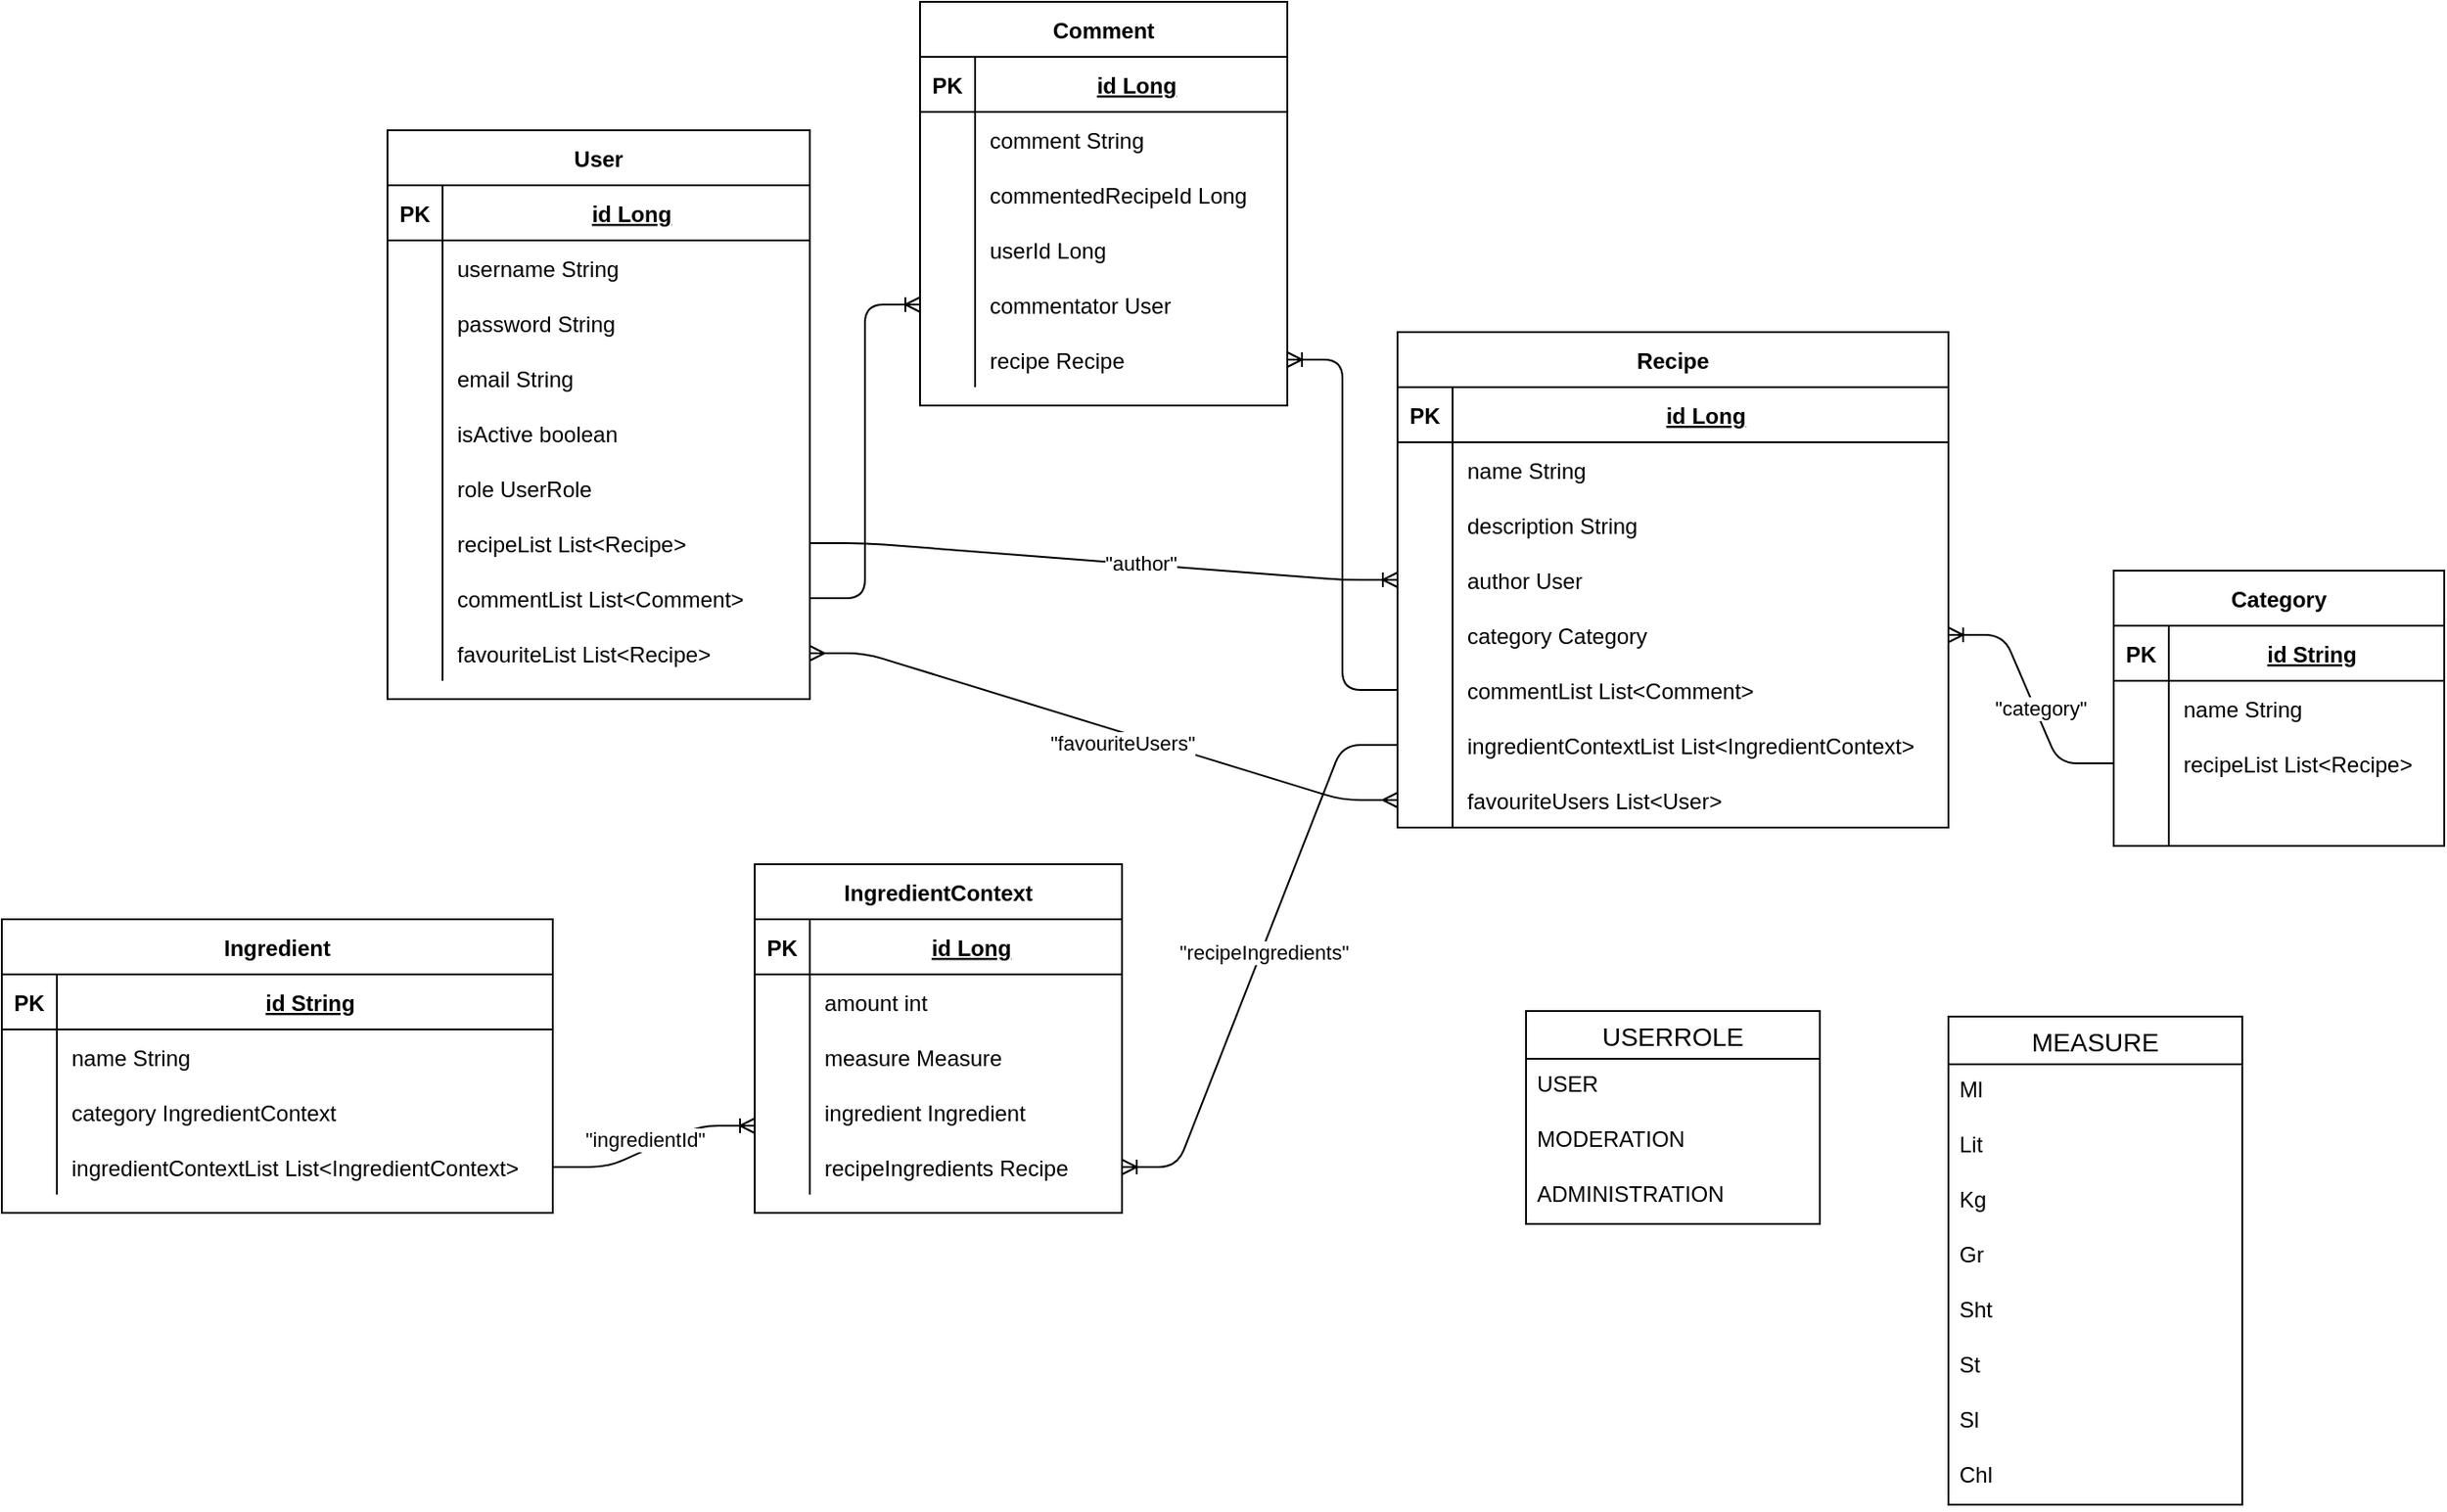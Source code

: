 <mxfile version="13.5.8" type="device"><diagram id="R2lEEEUBdFMjLlhIrx00" name="Page-1"><mxGraphModel dx="1316" dy="801" grid="1" gridSize="10" guides="1" tooltips="1" connect="1" arrows="1" fold="1" page="1" pageScale="1" pageWidth="850" pageHeight="1100" math="0" shadow="0" extFonts="Permanent Marker^https://fonts.googleapis.com/css?family=Permanent+Marker"><root><mxCell id="0"/><mxCell id="1" parent="0"/><mxCell id="b9i5Xv84P7250jt-5Ybe-80" value="" style="edgeStyle=entityRelationEdgeStyle;fontSize=12;html=1;endArrow=ERmany;startArrow=ERmany;exitX=1;exitY=0.5;exitDx=0;exitDy=0;entryX=0;entryY=0.5;entryDx=0;entryDy=0;" edge="1" parent="1" source="b9i5Xv84P7250jt-5Ybe-30" target="b9i5Xv84P7250jt-5Ybe-76"><mxGeometry width="100" height="100" relative="1" as="geometry"><mxPoint x="380" y="500" as="sourcePoint"/><mxPoint x="480" y="400" as="targetPoint"/></mxGeometry></mxCell><mxCell id="b9i5Xv84P7250jt-5Ybe-82" value="&quot;favouriteUsers&quot;" style="edgeLabel;html=1;align=center;verticalAlign=middle;resizable=0;points=[];" vertex="1" connectable="0" parent="b9i5Xv84P7250jt-5Ybe-80"><mxGeometry x="0.132" y="-2" relative="1" as="geometry"><mxPoint x="-10.92" as="offset"/></mxGeometry></mxCell><mxCell id="b9i5Xv84P7250jt-5Ybe-96" value="" style="edgeStyle=entityRelationEdgeStyle;fontSize=12;html=1;endArrow=ERoneToMany;endFill=0;startArrow=none;startFill=0;exitX=1;exitY=0.5;exitDx=0;exitDy=0;entryX=0;entryY=0.5;entryDx=0;entryDy=0;" edge="1" parent="1" source="b9i5Xv84P7250jt-5Ybe-17" target="b9i5Xv84P7250jt-5Ybe-43"><mxGeometry width="100" height="100" relative="1" as="geometry"><mxPoint x="390" y="440" as="sourcePoint"/><mxPoint x="145" y="551" as="targetPoint"/></mxGeometry></mxCell><mxCell id="b9i5Xv84P7250jt-5Ybe-97" value="&lt;div&gt;&quot;author&quot;&lt;/div&gt;" style="edgeLabel;html=1;align=center;verticalAlign=middle;resizable=0;points=[];" vertex="1" connectable="0" parent="b9i5Xv84P7250jt-5Ybe-96"><mxGeometry x="0.124" y="1" relative="1" as="geometry"><mxPoint as="offset"/></mxGeometry></mxCell><mxCell id="b9i5Xv84P7250jt-5Ybe-98" value="" style="edgeStyle=entityRelationEdgeStyle;fontSize=12;html=1;endArrow=none;startArrow=ERoneToMany;startFill=0;endFill=0;entryX=0;entryY=0.5;entryDx=0;entryDy=0;exitX=1;exitY=0.5;exitDx=0;exitDy=0;" edge="1" parent="1" source="b9i5Xv84P7250jt-5Ybe-47" target="b9i5Xv84P7250jt-5Ybe-90"><mxGeometry width="100" height="100" relative="1" as="geometry"><mxPoint x="760" y="430" as="sourcePoint"/><mxPoint x="860" y="330" as="targetPoint"/></mxGeometry></mxCell><mxCell id="b9i5Xv84P7250jt-5Ybe-99" value="&quot;category&quot;" style="edgeLabel;html=1;align=center;verticalAlign=middle;resizable=0;points=[];" vertex="1" connectable="0" parent="b9i5Xv84P7250jt-5Ybe-98"><mxGeometry x="0.346" y="2" relative="1" as="geometry"><mxPoint x="-6.04" y="-15.67" as="offset"/></mxGeometry></mxCell><mxCell id="b9i5Xv84P7250jt-5Ybe-129" value="" style="edgeStyle=entityRelationEdgeStyle;fontSize=12;html=1;endArrow=ERoneToMany;endFill=0;startArrow=none;startFill=0;exitX=1;exitY=0.5;exitDx=0;exitDy=0;entryX=0;entryY=0.75;entryDx=0;entryDy=0;" edge="1" parent="1" source="b9i5Xv84P7250jt-5Ybe-110" target="b9i5Xv84P7250jt-5Ybe-113"><mxGeometry width="100" height="100" relative="1" as="geometry"><mxPoint x="140" y="780" as="sourcePoint"/><mxPoint x="240" y="680" as="targetPoint"/></mxGeometry></mxCell><mxCell id="b9i5Xv84P7250jt-5Ybe-130" value="&lt;div&gt;&quot;ingredientId&quot;&lt;/div&gt;" style="edgeLabel;html=1;align=center;verticalAlign=middle;resizable=0;points=[];" vertex="1" connectable="0" parent="b9i5Xv84P7250jt-5Ybe-129"><mxGeometry x="-0.244" y="2" relative="1" as="geometry"><mxPoint x="8.66" y="-7.7" as="offset"/></mxGeometry></mxCell><mxCell id="b9i5Xv84P7250jt-5Ybe-131" value="" style="edgeStyle=entityRelationEdgeStyle;fontSize=12;html=1;endArrow=none;startArrow=ERoneToMany;startFill=0;endFill=0;entryX=0;entryY=0.5;entryDx=0;entryDy=0;exitX=1;exitY=0.5;exitDx=0;exitDy=0;" edge="1" parent="1" source="b9i5Xv84P7250jt-5Ybe-126" target="b9i5Xv84P7250jt-5Ybe-73"><mxGeometry width="100" height="100" relative="1" as="geometry"><mxPoint x="240" y="875" as="sourcePoint"/><mxPoint x="410" y="750" as="targetPoint"/></mxGeometry></mxCell><mxCell id="b9i5Xv84P7250jt-5Ybe-132" value="&quot;recipeIngredients&quot;" style="edgeLabel;html=1;align=center;verticalAlign=middle;resizable=0;points=[];" vertex="1" connectable="0" parent="b9i5Xv84P7250jt-5Ybe-131"><mxGeometry x="0.019" y="-1" relative="1" as="geometry"><mxPoint as="offset"/></mxGeometry></mxCell><mxCell id="b9i5Xv84P7250jt-5Ybe-33" value="Recipe" style="shape=table;startSize=30;container=1;collapsible=1;childLayout=tableLayout;fixedRows=1;rowLines=0;fontStyle=1;align=center;resizeLast=1;" vertex="1" parent="1"><mxGeometry x="560" y="350" width="300" height="270" as="geometry"/></mxCell><mxCell id="b9i5Xv84P7250jt-5Ybe-34" value="" style="shape=partialRectangle;collapsible=0;dropTarget=0;pointerEvents=0;fillColor=none;top=0;left=0;bottom=1;right=0;points=[[0,0.5],[1,0.5]];portConstraint=eastwest;" vertex="1" parent="b9i5Xv84P7250jt-5Ybe-33"><mxGeometry y="30" width="300" height="30" as="geometry"/></mxCell><mxCell id="b9i5Xv84P7250jt-5Ybe-35" value="PK" style="shape=partialRectangle;connectable=0;fillColor=none;top=0;left=0;bottom=0;right=0;fontStyle=1;overflow=hidden;" vertex="1" parent="b9i5Xv84P7250jt-5Ybe-34"><mxGeometry width="30" height="30" as="geometry"/></mxCell><mxCell id="b9i5Xv84P7250jt-5Ybe-36" value="id Long" style="shape=partialRectangle;connectable=0;fillColor=none;top=0;left=0;bottom=0;right=0;align=center;spacingLeft=6;fontStyle=5;overflow=hidden;" vertex="1" parent="b9i5Xv84P7250jt-5Ybe-34"><mxGeometry x="30" width="270" height="30" as="geometry"/></mxCell><mxCell id="b9i5Xv84P7250jt-5Ybe-37" value="" style="shape=partialRectangle;collapsible=0;dropTarget=0;pointerEvents=0;fillColor=none;top=0;left=0;bottom=0;right=0;points=[[0,0.5],[1,0.5]];portConstraint=eastwest;" vertex="1" parent="b9i5Xv84P7250jt-5Ybe-33"><mxGeometry y="60" width="300" height="30" as="geometry"/></mxCell><mxCell id="b9i5Xv84P7250jt-5Ybe-38" value="" style="shape=partialRectangle;connectable=0;fillColor=none;top=0;left=0;bottom=0;right=0;editable=1;overflow=hidden;" vertex="1" parent="b9i5Xv84P7250jt-5Ybe-37"><mxGeometry width="30" height="30" as="geometry"/></mxCell><mxCell id="b9i5Xv84P7250jt-5Ybe-39" value="name String" style="shape=partialRectangle;connectable=0;fillColor=none;top=0;left=0;bottom=0;right=0;align=left;spacingLeft=6;overflow=hidden;" vertex="1" parent="b9i5Xv84P7250jt-5Ybe-37"><mxGeometry x="30" width="270" height="30" as="geometry"/></mxCell><mxCell id="b9i5Xv84P7250jt-5Ybe-40" value="" style="shape=partialRectangle;collapsible=0;dropTarget=0;pointerEvents=0;fillColor=none;top=0;left=0;bottom=0;right=0;points=[[0,0.5],[1,0.5]];portConstraint=eastwest;" vertex="1" parent="b9i5Xv84P7250jt-5Ybe-33"><mxGeometry y="90" width="300" height="30" as="geometry"/></mxCell><mxCell id="b9i5Xv84P7250jt-5Ybe-41" value="" style="shape=partialRectangle;connectable=0;fillColor=none;top=0;left=0;bottom=0;right=0;editable=1;overflow=hidden;" vertex="1" parent="b9i5Xv84P7250jt-5Ybe-40"><mxGeometry width="30" height="30" as="geometry"/></mxCell><mxCell id="b9i5Xv84P7250jt-5Ybe-42" value="description String" style="shape=partialRectangle;connectable=0;fillColor=none;top=0;left=0;bottom=0;right=0;align=left;spacingLeft=6;overflow=hidden;" vertex="1" parent="b9i5Xv84P7250jt-5Ybe-40"><mxGeometry x="30" width="270" height="30" as="geometry"/></mxCell><mxCell id="b9i5Xv84P7250jt-5Ybe-43" value="" style="shape=partialRectangle;collapsible=0;dropTarget=0;pointerEvents=0;fillColor=none;top=0;left=0;bottom=0;right=0;points=[[0,0.5],[1,0.5]];portConstraint=eastwest;" vertex="1" parent="b9i5Xv84P7250jt-5Ybe-33"><mxGeometry y="120" width="300" height="30" as="geometry"/></mxCell><mxCell id="b9i5Xv84P7250jt-5Ybe-44" value="" style="shape=partialRectangle;connectable=0;fillColor=none;top=0;left=0;bottom=0;right=0;editable=1;overflow=hidden;" vertex="1" parent="b9i5Xv84P7250jt-5Ybe-43"><mxGeometry width="30" height="30" as="geometry"/></mxCell><mxCell id="b9i5Xv84P7250jt-5Ybe-45" value="author User" style="shape=partialRectangle;connectable=0;fillColor=none;top=0;left=0;bottom=0;right=0;align=left;spacingLeft=6;overflow=hidden;" vertex="1" parent="b9i5Xv84P7250jt-5Ybe-43"><mxGeometry x="30" width="270" height="30" as="geometry"/></mxCell><mxCell id="b9i5Xv84P7250jt-5Ybe-47" value="" style="shape=partialRectangle;collapsible=0;dropTarget=0;pointerEvents=0;fillColor=none;top=0;left=0;bottom=0;right=0;points=[[0,0.5],[1,0.5]];portConstraint=eastwest;align=center;" vertex="1" parent="b9i5Xv84P7250jt-5Ybe-33"><mxGeometry y="150" width="300" height="30" as="geometry"/></mxCell><mxCell id="b9i5Xv84P7250jt-5Ybe-48" value="" style="shape=partialRectangle;connectable=0;fillColor=none;top=0;left=0;bottom=0;right=0;editable=1;overflow=hidden;" vertex="1" parent="b9i5Xv84P7250jt-5Ybe-47"><mxGeometry width="30" height="30" as="geometry"/></mxCell><mxCell id="b9i5Xv84P7250jt-5Ybe-49" value="category Category" style="shape=partialRectangle;connectable=0;fillColor=none;top=0;left=0;bottom=0;right=0;align=left;spacingLeft=6;overflow=hidden;" vertex="1" parent="b9i5Xv84P7250jt-5Ybe-47"><mxGeometry x="30" width="270" height="30" as="geometry"/></mxCell><mxCell id="b9i5Xv84P7250jt-5Ybe-50" value="" style="shape=partialRectangle;collapsible=0;dropTarget=0;pointerEvents=0;fillColor=none;top=0;left=0;bottom=0;right=0;points=[[0,0.5],[1,0.5]];portConstraint=eastwest;align=center;" vertex="1" parent="b9i5Xv84P7250jt-5Ybe-33"><mxGeometry y="180" width="300" height="30" as="geometry"/></mxCell><mxCell id="b9i5Xv84P7250jt-5Ybe-51" value="" style="shape=partialRectangle;connectable=0;fillColor=none;top=0;left=0;bottom=0;right=0;editable=1;overflow=hidden;" vertex="1" parent="b9i5Xv84P7250jt-5Ybe-50"><mxGeometry width="30" height="30" as="geometry"/></mxCell><mxCell id="b9i5Xv84P7250jt-5Ybe-52" value="commentList List&lt;Comment&gt;" style="shape=partialRectangle;connectable=0;fillColor=none;top=0;left=0;bottom=0;right=0;align=left;spacingLeft=6;overflow=hidden;" vertex="1" parent="b9i5Xv84P7250jt-5Ybe-50"><mxGeometry x="30" width="270" height="30" as="geometry"/></mxCell><mxCell id="b9i5Xv84P7250jt-5Ybe-73" value="" style="shape=partialRectangle;collapsible=0;dropTarget=0;pointerEvents=0;fillColor=none;top=0;left=0;bottom=0;right=0;points=[[0,0.5],[1,0.5]];portConstraint=eastwest;align=center;" vertex="1" parent="b9i5Xv84P7250jt-5Ybe-33"><mxGeometry y="210" width="300" height="30" as="geometry"/></mxCell><mxCell id="b9i5Xv84P7250jt-5Ybe-74" value="" style="shape=partialRectangle;connectable=0;fillColor=none;top=0;left=0;bottom=0;right=0;editable=1;overflow=hidden;" vertex="1" parent="b9i5Xv84P7250jt-5Ybe-73"><mxGeometry width="30" height="30" as="geometry"/></mxCell><mxCell id="b9i5Xv84P7250jt-5Ybe-75" value="ingredientContextList List&lt;IngredientContext&gt;" style="shape=partialRectangle;connectable=0;fillColor=none;top=0;left=0;bottom=0;right=0;align=left;spacingLeft=6;overflow=hidden;" vertex="1" parent="b9i5Xv84P7250jt-5Ybe-73"><mxGeometry x="30" width="270" height="30" as="geometry"/></mxCell><mxCell id="b9i5Xv84P7250jt-5Ybe-76" value="" style="shape=partialRectangle;collapsible=0;dropTarget=0;pointerEvents=0;fillColor=none;top=0;left=0;bottom=0;right=0;points=[[0,0.5],[1,0.5]];portConstraint=eastwest;align=center;" vertex="1" parent="b9i5Xv84P7250jt-5Ybe-33"><mxGeometry y="240" width="300" height="30" as="geometry"/></mxCell><mxCell id="b9i5Xv84P7250jt-5Ybe-77" value="" style="shape=partialRectangle;connectable=0;fillColor=none;top=0;left=0;bottom=0;right=0;editable=1;overflow=hidden;" vertex="1" parent="b9i5Xv84P7250jt-5Ybe-76"><mxGeometry width="30" height="30" as="geometry"/></mxCell><mxCell id="b9i5Xv84P7250jt-5Ybe-78" value="favouriteUsers List&lt;User&gt;" style="shape=partialRectangle;connectable=0;fillColor=none;top=0;left=0;bottom=0;right=0;align=left;spacingLeft=6;overflow=hidden;" vertex="1" parent="b9i5Xv84P7250jt-5Ybe-76"><mxGeometry x="30" width="270" height="30" as="geometry"/></mxCell><mxCell id="b9i5Xv84P7250jt-5Ybe-4" value="User" style="shape=table;startSize=30;container=1;collapsible=1;childLayout=tableLayout;fixedRows=1;rowLines=0;fontStyle=1;align=center;resizeLast=1;" vertex="1" parent="1"><mxGeometry x="10" y="240" width="230" height="310" as="geometry"/></mxCell><mxCell id="b9i5Xv84P7250jt-5Ybe-5" value="" style="shape=partialRectangle;collapsible=0;dropTarget=0;pointerEvents=0;fillColor=none;top=0;left=0;bottom=1;right=0;points=[[0,0.5],[1,0.5]];portConstraint=eastwest;verticalAlign=middle;align=left;" vertex="1" parent="b9i5Xv84P7250jt-5Ybe-4"><mxGeometry y="30" width="230" height="30" as="geometry"/></mxCell><mxCell id="b9i5Xv84P7250jt-5Ybe-6" value="PK" style="shape=partialRectangle;connectable=0;fillColor=none;top=0;left=0;bottom=0;right=0;fontStyle=1;overflow=hidden;" vertex="1" parent="b9i5Xv84P7250jt-5Ybe-5"><mxGeometry width="30" height="30" as="geometry"/></mxCell><mxCell id="b9i5Xv84P7250jt-5Ybe-7" value="id Long" style="shape=partialRectangle;connectable=0;fillColor=none;top=0;left=0;bottom=0;right=0;align=center;spacingLeft=6;fontStyle=5;overflow=hidden;verticalAlign=middle;" vertex="1" parent="b9i5Xv84P7250jt-5Ybe-5"><mxGeometry x="30" width="200" height="30" as="geometry"/></mxCell><mxCell id="b9i5Xv84P7250jt-5Ybe-8" value="" style="shape=partialRectangle;collapsible=0;dropTarget=0;pointerEvents=0;fillColor=none;top=0;left=0;bottom=0;right=0;points=[[0,0.5],[1,0.5]];portConstraint=eastwest;" vertex="1" parent="b9i5Xv84P7250jt-5Ybe-4"><mxGeometry y="60" width="230" height="30" as="geometry"/></mxCell><mxCell id="b9i5Xv84P7250jt-5Ybe-9" value="" style="shape=partialRectangle;connectable=0;fillColor=none;top=0;left=0;bottom=0;right=0;editable=1;overflow=hidden;" vertex="1" parent="b9i5Xv84P7250jt-5Ybe-8"><mxGeometry width="30" height="30" as="geometry"/></mxCell><mxCell id="b9i5Xv84P7250jt-5Ybe-10" value="username String" style="shape=partialRectangle;connectable=0;fillColor=none;top=0;left=0;bottom=0;right=0;align=left;spacingLeft=6;overflow=hidden;" vertex="1" parent="b9i5Xv84P7250jt-5Ybe-8"><mxGeometry x="30" width="200" height="30" as="geometry"/></mxCell><mxCell id="b9i5Xv84P7250jt-5Ybe-11" value="" style="shape=partialRectangle;collapsible=0;dropTarget=0;pointerEvents=0;fillColor=none;top=0;left=0;bottom=0;right=0;points=[[0,0.5],[1,0.5]];portConstraint=eastwest;" vertex="1" parent="b9i5Xv84P7250jt-5Ybe-4"><mxGeometry y="90" width="230" height="30" as="geometry"/></mxCell><mxCell id="b9i5Xv84P7250jt-5Ybe-12" value="" style="shape=partialRectangle;connectable=0;fillColor=none;top=0;left=0;bottom=0;right=0;editable=1;overflow=hidden;" vertex="1" parent="b9i5Xv84P7250jt-5Ybe-11"><mxGeometry width="30" height="30" as="geometry"/></mxCell><mxCell id="b9i5Xv84P7250jt-5Ybe-13" value="password String" style="shape=partialRectangle;connectable=0;fillColor=none;top=0;left=0;bottom=0;right=0;align=left;spacingLeft=6;overflow=hidden;" vertex="1" parent="b9i5Xv84P7250jt-5Ybe-11"><mxGeometry x="30" width="200" height="30" as="geometry"/></mxCell><mxCell id="b9i5Xv84P7250jt-5Ybe-14" value="" style="shape=partialRectangle;collapsible=0;dropTarget=0;pointerEvents=0;fillColor=none;top=0;left=0;bottom=0;right=0;points=[[0,0.5],[1,0.5]];portConstraint=eastwest;" vertex="1" parent="b9i5Xv84P7250jt-5Ybe-4"><mxGeometry y="120" width="230" height="30" as="geometry"/></mxCell><mxCell id="b9i5Xv84P7250jt-5Ybe-15" value="" style="shape=partialRectangle;connectable=0;fillColor=none;top=0;left=0;bottom=0;right=0;editable=1;overflow=hidden;" vertex="1" parent="b9i5Xv84P7250jt-5Ybe-14"><mxGeometry width="30" height="30" as="geometry"/></mxCell><mxCell id="b9i5Xv84P7250jt-5Ybe-16" value="email String" style="shape=partialRectangle;connectable=0;fillColor=none;top=0;left=0;bottom=0;right=0;align=left;spacingLeft=6;overflow=hidden;" vertex="1" parent="b9i5Xv84P7250jt-5Ybe-14"><mxGeometry x="30" width="200" height="30" as="geometry"/></mxCell><mxCell id="b9i5Xv84P7250jt-5Ybe-24" value="" style="shape=partialRectangle;collapsible=0;dropTarget=0;pointerEvents=0;fillColor=none;top=0;left=0;bottom=0;right=0;points=[[0,0.5],[1,0.5]];portConstraint=eastwest;" vertex="1" parent="b9i5Xv84P7250jt-5Ybe-4"><mxGeometry y="150" width="230" height="30" as="geometry"/></mxCell><mxCell id="b9i5Xv84P7250jt-5Ybe-25" value="" style="shape=partialRectangle;connectable=0;fillColor=none;top=0;left=0;bottom=0;right=0;editable=1;overflow=hidden;" vertex="1" parent="b9i5Xv84P7250jt-5Ybe-24"><mxGeometry width="30" height="30" as="geometry"/></mxCell><mxCell id="b9i5Xv84P7250jt-5Ybe-26" value="isActive boolean" style="shape=partialRectangle;connectable=0;fillColor=none;top=0;left=0;bottom=0;right=0;align=left;spacingLeft=6;overflow=hidden;" vertex="1" parent="b9i5Xv84P7250jt-5Ybe-24"><mxGeometry x="30" width="200" height="30" as="geometry"/></mxCell><mxCell id="b9i5Xv84P7250jt-5Ybe-20" value="" style="shape=partialRectangle;collapsible=0;dropTarget=0;pointerEvents=0;fillColor=none;top=0;left=0;bottom=0;right=0;points=[[0,0.5],[1,0.5]];portConstraint=eastwest;" vertex="1" parent="b9i5Xv84P7250jt-5Ybe-4"><mxGeometry y="180" width="230" height="30" as="geometry"/></mxCell><mxCell id="b9i5Xv84P7250jt-5Ybe-21" value="" style="shape=partialRectangle;connectable=0;fillColor=none;top=0;left=0;bottom=0;right=0;editable=1;overflow=hidden;" vertex="1" parent="b9i5Xv84P7250jt-5Ybe-20"><mxGeometry width="30" height="30" as="geometry"/></mxCell><mxCell id="b9i5Xv84P7250jt-5Ybe-22" value="role UserRole" style="shape=partialRectangle;connectable=0;fillColor=none;top=0;left=0;bottom=0;right=0;align=left;spacingLeft=6;overflow=hidden;" vertex="1" parent="b9i5Xv84P7250jt-5Ybe-20"><mxGeometry x="30" width="200" height="30" as="geometry"/></mxCell><mxCell id="b9i5Xv84P7250jt-5Ybe-17" value="" style="shape=partialRectangle;collapsible=0;dropTarget=0;pointerEvents=0;fillColor=none;top=0;left=0;bottom=0;right=0;points=[[0,0.5],[1,0.5]];portConstraint=eastwest;" vertex="1" parent="b9i5Xv84P7250jt-5Ybe-4"><mxGeometry y="210" width="230" height="30" as="geometry"/></mxCell><mxCell id="b9i5Xv84P7250jt-5Ybe-18" value="" style="shape=partialRectangle;connectable=0;fillColor=none;top=0;left=0;bottom=0;right=0;editable=1;overflow=hidden;" vertex="1" parent="b9i5Xv84P7250jt-5Ybe-17"><mxGeometry width="30" height="30" as="geometry"/></mxCell><mxCell id="b9i5Xv84P7250jt-5Ybe-19" value="recipeList List&lt;Recipe&gt;" style="shape=partialRectangle;connectable=0;fillColor=none;top=0;left=0;bottom=0;right=0;align=left;spacingLeft=6;overflow=hidden;" vertex="1" parent="b9i5Xv84P7250jt-5Ybe-17"><mxGeometry x="30" width="200" height="30" as="geometry"/></mxCell><mxCell id="b9i5Xv84P7250jt-5Ybe-27" value="" style="shape=partialRectangle;collapsible=0;dropTarget=0;pointerEvents=0;fillColor=none;top=0;left=0;bottom=0;right=0;points=[[0,0.5],[1,0.5]];portConstraint=eastwest;" vertex="1" parent="b9i5Xv84P7250jt-5Ybe-4"><mxGeometry y="240" width="230" height="30" as="geometry"/></mxCell><mxCell id="b9i5Xv84P7250jt-5Ybe-28" value="" style="shape=partialRectangle;connectable=0;fillColor=none;top=0;left=0;bottom=0;right=0;editable=1;overflow=hidden;" vertex="1" parent="b9i5Xv84P7250jt-5Ybe-27"><mxGeometry width="30" height="30" as="geometry"/></mxCell><mxCell id="b9i5Xv84P7250jt-5Ybe-29" value="commentList List&lt;Comment&gt;" style="shape=partialRectangle;connectable=0;fillColor=none;top=0;left=0;bottom=0;right=0;align=left;spacingLeft=6;overflow=hidden;" vertex="1" parent="b9i5Xv84P7250jt-5Ybe-27"><mxGeometry x="30" width="200" height="30" as="geometry"/></mxCell><mxCell id="b9i5Xv84P7250jt-5Ybe-30" value="" style="shape=partialRectangle;collapsible=0;dropTarget=0;pointerEvents=0;fillColor=none;top=0;left=0;bottom=0;right=0;points=[[0,0.5],[1,0.5]];portConstraint=eastwest;" vertex="1" parent="b9i5Xv84P7250jt-5Ybe-4"><mxGeometry y="270" width="230" height="30" as="geometry"/></mxCell><mxCell id="b9i5Xv84P7250jt-5Ybe-31" value="" style="shape=partialRectangle;connectable=0;fillColor=none;top=0;left=0;bottom=0;right=0;editable=1;overflow=hidden;" vertex="1" parent="b9i5Xv84P7250jt-5Ybe-30"><mxGeometry width="30" height="30" as="geometry"/></mxCell><mxCell id="b9i5Xv84P7250jt-5Ybe-32" value="favouriteList List&lt;Recipe&gt;" style="shape=partialRectangle;connectable=0;fillColor=none;top=0;left=0;bottom=0;right=0;align=left;spacingLeft=6;overflow=hidden;" vertex="1" parent="b9i5Xv84P7250jt-5Ybe-30"><mxGeometry x="30" width="200" height="30" as="geometry"/></mxCell><mxCell id="b9i5Xv84P7250jt-5Ybe-133" value="Comment" style="shape=table;startSize=30;container=1;collapsible=1;childLayout=tableLayout;fixedRows=1;rowLines=0;fontStyle=1;align=center;resizeLast=1;" vertex="1" parent="1"><mxGeometry x="300" y="170" width="200" height="220" as="geometry"/></mxCell><mxCell id="b9i5Xv84P7250jt-5Ybe-134" value="" style="shape=partialRectangle;collapsible=0;dropTarget=0;pointerEvents=0;fillColor=none;top=0;left=0;bottom=1;right=0;points=[[0,0.5],[1,0.5]];portConstraint=eastwest;" vertex="1" parent="b9i5Xv84P7250jt-5Ybe-133"><mxGeometry y="30" width="200" height="30" as="geometry"/></mxCell><mxCell id="b9i5Xv84P7250jt-5Ybe-135" value="PK" style="shape=partialRectangle;connectable=0;fillColor=none;top=0;left=0;bottom=0;right=0;fontStyle=1;overflow=hidden;" vertex="1" parent="b9i5Xv84P7250jt-5Ybe-134"><mxGeometry width="30" height="30" as="geometry"/></mxCell><mxCell id="b9i5Xv84P7250jt-5Ybe-136" value="id Long" style="shape=partialRectangle;connectable=0;fillColor=none;top=0;left=0;bottom=0;right=0;align=center;spacingLeft=6;fontStyle=5;overflow=hidden;" vertex="1" parent="b9i5Xv84P7250jt-5Ybe-134"><mxGeometry x="30" width="170" height="30" as="geometry"/></mxCell><mxCell id="b9i5Xv84P7250jt-5Ybe-137" value="" style="shape=partialRectangle;collapsible=0;dropTarget=0;pointerEvents=0;fillColor=none;top=0;left=0;bottom=0;right=0;points=[[0,0.5],[1,0.5]];portConstraint=eastwest;" vertex="1" parent="b9i5Xv84P7250jt-5Ybe-133"><mxGeometry y="60" width="200" height="30" as="geometry"/></mxCell><mxCell id="b9i5Xv84P7250jt-5Ybe-138" value="" style="shape=partialRectangle;connectable=0;fillColor=none;top=0;left=0;bottom=0;right=0;editable=1;overflow=hidden;" vertex="1" parent="b9i5Xv84P7250jt-5Ybe-137"><mxGeometry width="30" height="30" as="geometry"/></mxCell><mxCell id="b9i5Xv84P7250jt-5Ybe-139" value="comment String" style="shape=partialRectangle;connectable=0;fillColor=none;top=0;left=0;bottom=0;right=0;align=left;spacingLeft=6;overflow=hidden;" vertex="1" parent="b9i5Xv84P7250jt-5Ybe-137"><mxGeometry x="30" width="170" height="30" as="geometry"/></mxCell><mxCell id="b9i5Xv84P7250jt-5Ybe-140" value="" style="shape=partialRectangle;collapsible=0;dropTarget=0;pointerEvents=0;fillColor=none;top=0;left=0;bottom=0;right=0;points=[[0,0.5],[1,0.5]];portConstraint=eastwest;" vertex="1" parent="b9i5Xv84P7250jt-5Ybe-133"><mxGeometry y="90" width="200" height="30" as="geometry"/></mxCell><mxCell id="b9i5Xv84P7250jt-5Ybe-141" value="" style="shape=partialRectangle;connectable=0;fillColor=none;top=0;left=0;bottom=0;right=0;editable=1;overflow=hidden;" vertex="1" parent="b9i5Xv84P7250jt-5Ybe-140"><mxGeometry width="30" height="30" as="geometry"/></mxCell><mxCell id="b9i5Xv84P7250jt-5Ybe-142" value="commentedRecipeId Long" style="shape=partialRectangle;connectable=0;fillColor=none;top=0;left=0;bottom=0;right=0;align=left;spacingLeft=6;overflow=hidden;" vertex="1" parent="b9i5Xv84P7250jt-5Ybe-140"><mxGeometry x="30" width="170" height="30" as="geometry"/></mxCell><mxCell id="b9i5Xv84P7250jt-5Ybe-143" value="" style="shape=partialRectangle;collapsible=0;dropTarget=0;pointerEvents=0;fillColor=none;top=0;left=0;bottom=0;right=0;points=[[0,0.5],[1,0.5]];portConstraint=eastwest;" vertex="1" parent="b9i5Xv84P7250jt-5Ybe-133"><mxGeometry y="120" width="200" height="30" as="geometry"/></mxCell><mxCell id="b9i5Xv84P7250jt-5Ybe-144" value="" style="shape=partialRectangle;connectable=0;fillColor=none;top=0;left=0;bottom=0;right=0;editable=1;overflow=hidden;" vertex="1" parent="b9i5Xv84P7250jt-5Ybe-143"><mxGeometry width="30" height="30" as="geometry"/></mxCell><mxCell id="b9i5Xv84P7250jt-5Ybe-145" value="userId Long" style="shape=partialRectangle;connectable=0;fillColor=none;top=0;left=0;bottom=0;right=0;align=left;spacingLeft=6;overflow=hidden;" vertex="1" parent="b9i5Xv84P7250jt-5Ybe-143"><mxGeometry x="30" width="170" height="30" as="geometry"/></mxCell><mxCell id="b9i5Xv84P7250jt-5Ybe-146" value="" style="shape=partialRectangle;collapsible=0;dropTarget=0;pointerEvents=0;fillColor=none;top=0;left=0;bottom=0;right=0;points=[[0,0.5],[1,0.5]];portConstraint=eastwest;align=center;" vertex="1" parent="b9i5Xv84P7250jt-5Ybe-133"><mxGeometry y="150" width="200" height="30" as="geometry"/></mxCell><mxCell id="b9i5Xv84P7250jt-5Ybe-147" value="" style="shape=partialRectangle;connectable=0;fillColor=none;top=0;left=0;bottom=0;right=0;editable=1;overflow=hidden;" vertex="1" parent="b9i5Xv84P7250jt-5Ybe-146"><mxGeometry width="30" height="30" as="geometry"/></mxCell><mxCell id="b9i5Xv84P7250jt-5Ybe-148" value="commentator User" style="shape=partialRectangle;connectable=0;fillColor=none;top=0;left=0;bottom=0;right=0;align=left;spacingLeft=6;overflow=hidden;" vertex="1" parent="b9i5Xv84P7250jt-5Ybe-146"><mxGeometry x="30" width="170" height="30" as="geometry"/></mxCell><mxCell id="b9i5Xv84P7250jt-5Ybe-149" value="" style="shape=partialRectangle;collapsible=0;dropTarget=0;pointerEvents=0;fillColor=none;top=0;left=0;bottom=0;right=0;points=[[0,0.5],[1,0.5]];portConstraint=eastwest;align=center;" vertex="1" parent="b9i5Xv84P7250jt-5Ybe-133"><mxGeometry y="180" width="200" height="30" as="geometry"/></mxCell><mxCell id="b9i5Xv84P7250jt-5Ybe-150" value="" style="shape=partialRectangle;connectable=0;fillColor=none;top=0;left=0;bottom=0;right=0;editable=1;overflow=hidden;" vertex="1" parent="b9i5Xv84P7250jt-5Ybe-149"><mxGeometry width="30" height="30" as="geometry"/></mxCell><mxCell id="b9i5Xv84P7250jt-5Ybe-151" value="recipe Recipe" style="shape=partialRectangle;connectable=0;fillColor=none;top=0;left=0;bottom=0;right=0;align=left;spacingLeft=6;overflow=hidden;" vertex="1" parent="b9i5Xv84P7250jt-5Ybe-149"><mxGeometry x="30" width="170" height="30" as="geometry"/></mxCell><mxCell id="b9i5Xv84P7250jt-5Ybe-83" value="Category" style="shape=table;startSize=30;container=1;collapsible=1;childLayout=tableLayout;fixedRows=1;rowLines=0;fontStyle=1;align=center;resizeLast=1;" vertex="1" parent="1"><mxGeometry x="950" y="480" width="180" height="150" as="geometry"/></mxCell><mxCell id="b9i5Xv84P7250jt-5Ybe-84" value="" style="shape=partialRectangle;collapsible=0;dropTarget=0;pointerEvents=0;fillColor=none;top=0;left=0;bottom=1;right=0;points=[[0,0.5],[1,0.5]];portConstraint=eastwest;" vertex="1" parent="b9i5Xv84P7250jt-5Ybe-83"><mxGeometry y="30" width="180" height="30" as="geometry"/></mxCell><mxCell id="b9i5Xv84P7250jt-5Ybe-85" value="PK" style="shape=partialRectangle;connectable=0;fillColor=none;top=0;left=0;bottom=0;right=0;fontStyle=1;overflow=hidden;" vertex="1" parent="b9i5Xv84P7250jt-5Ybe-84"><mxGeometry width="30" height="30" as="geometry"/></mxCell><mxCell id="b9i5Xv84P7250jt-5Ybe-86" value="id String" style="shape=partialRectangle;connectable=0;fillColor=none;top=0;left=0;bottom=0;right=0;align=center;spacingLeft=6;fontStyle=5;overflow=hidden;" vertex="1" parent="b9i5Xv84P7250jt-5Ybe-84"><mxGeometry x="30" width="150" height="30" as="geometry"/></mxCell><mxCell id="b9i5Xv84P7250jt-5Ybe-87" value="" style="shape=partialRectangle;collapsible=0;dropTarget=0;pointerEvents=0;fillColor=none;top=0;left=0;bottom=0;right=0;points=[[0,0.5],[1,0.5]];portConstraint=eastwest;" vertex="1" parent="b9i5Xv84P7250jt-5Ybe-83"><mxGeometry y="60" width="180" height="30" as="geometry"/></mxCell><mxCell id="b9i5Xv84P7250jt-5Ybe-88" value="" style="shape=partialRectangle;connectable=0;fillColor=none;top=0;left=0;bottom=0;right=0;editable=1;overflow=hidden;" vertex="1" parent="b9i5Xv84P7250jt-5Ybe-87"><mxGeometry width="30" height="30" as="geometry"/></mxCell><mxCell id="b9i5Xv84P7250jt-5Ybe-89" value="name String" style="shape=partialRectangle;connectable=0;fillColor=none;top=0;left=0;bottom=0;right=0;align=left;spacingLeft=6;overflow=hidden;" vertex="1" parent="b9i5Xv84P7250jt-5Ybe-87"><mxGeometry x="30" width="150" height="30" as="geometry"/></mxCell><mxCell id="b9i5Xv84P7250jt-5Ybe-90" value="" style="shape=partialRectangle;collapsible=0;dropTarget=0;pointerEvents=0;fillColor=none;top=0;left=0;bottom=0;right=0;points=[[0,0.5],[1,0.5]];portConstraint=eastwest;" vertex="1" parent="b9i5Xv84P7250jt-5Ybe-83"><mxGeometry y="90" width="180" height="30" as="geometry"/></mxCell><mxCell id="b9i5Xv84P7250jt-5Ybe-91" value="" style="shape=partialRectangle;connectable=0;fillColor=none;top=0;left=0;bottom=0;right=0;editable=1;overflow=hidden;" vertex="1" parent="b9i5Xv84P7250jt-5Ybe-90"><mxGeometry width="30" height="30" as="geometry"/></mxCell><mxCell id="b9i5Xv84P7250jt-5Ybe-92" value="recipeList List&lt;Recipe&gt;" style="shape=partialRectangle;connectable=0;fillColor=none;top=0;left=0;bottom=0;right=0;align=left;spacingLeft=6;overflow=hidden;" vertex="1" parent="b9i5Xv84P7250jt-5Ybe-90"><mxGeometry x="30" width="150" height="30" as="geometry"/></mxCell><mxCell id="b9i5Xv84P7250jt-5Ybe-93" value="" style="shape=partialRectangle;collapsible=0;dropTarget=0;pointerEvents=0;fillColor=none;top=0;left=0;bottom=0;right=0;points=[[0,0.5],[1,0.5]];portConstraint=eastwest;" vertex="1" parent="b9i5Xv84P7250jt-5Ybe-83"><mxGeometry y="120" width="180" height="30" as="geometry"/></mxCell><mxCell id="b9i5Xv84P7250jt-5Ybe-94" value="" style="shape=partialRectangle;connectable=0;fillColor=none;top=0;left=0;bottom=0;right=0;editable=1;overflow=hidden;" vertex="1" parent="b9i5Xv84P7250jt-5Ybe-93"><mxGeometry width="30" height="30" as="geometry"/></mxCell><mxCell id="b9i5Xv84P7250jt-5Ybe-95" value="" style="shape=partialRectangle;connectable=0;fillColor=none;top=0;left=0;bottom=0;right=0;align=left;spacingLeft=6;overflow=hidden;" vertex="1" parent="b9i5Xv84P7250jt-5Ybe-93"><mxGeometry x="30" width="150" height="30" as="geometry"/></mxCell><mxCell id="b9i5Xv84P7250jt-5Ybe-161" value="" style="edgeStyle=entityRelationEdgeStyle;fontSize=12;html=1;endArrow=none;startArrow=ERoneToMany;startFill=0;endFill=0;exitX=1;exitY=0.5;exitDx=0;exitDy=0;entryX=0;entryY=0.5;entryDx=0;entryDy=0;" edge="1" parent="1" source="b9i5Xv84P7250jt-5Ybe-149" target="b9i5Xv84P7250jt-5Ybe-50"><mxGeometry width="100" height="100" relative="1" as="geometry"><mxPoint x="470" y="410" as="sourcePoint"/><mxPoint x="570" y="310" as="targetPoint"/></mxGeometry></mxCell><mxCell id="b9i5Xv84P7250jt-5Ybe-163" value="" style="edgeStyle=entityRelationEdgeStyle;fontSize=12;html=1;endArrow=ERoneToMany;exitX=1;exitY=0.5;exitDx=0;exitDy=0;entryX=0;entryY=0.5;entryDx=0;entryDy=0;endFill=0;startArrow=none;startFill=0;" edge="1" parent="1" source="b9i5Xv84P7250jt-5Ybe-27" target="b9i5Xv84P7250jt-5Ybe-146"><mxGeometry width="100" height="100" relative="1" as="geometry"><mxPoint x="310" y="660" as="sourcePoint"/><mxPoint x="410" y="560" as="targetPoint"/></mxGeometry></mxCell><mxCell id="b9i5Xv84P7250jt-5Ybe-113" value="IngredientContext" style="shape=table;startSize=30;container=1;collapsible=1;childLayout=tableLayout;fixedRows=1;rowLines=0;fontStyle=1;align=center;resizeLast=1;" vertex="1" parent="1"><mxGeometry x="210" y="640" width="200" height="190" as="geometry"/></mxCell><mxCell id="b9i5Xv84P7250jt-5Ybe-114" value="" style="shape=partialRectangle;collapsible=0;dropTarget=0;pointerEvents=0;fillColor=none;top=0;left=0;bottom=1;right=0;points=[[0,0.5],[1,0.5]];portConstraint=eastwest;" vertex="1" parent="b9i5Xv84P7250jt-5Ybe-113"><mxGeometry y="30" width="200" height="30" as="geometry"/></mxCell><mxCell id="b9i5Xv84P7250jt-5Ybe-115" value="PK" style="shape=partialRectangle;connectable=0;fillColor=none;top=0;left=0;bottom=0;right=0;fontStyle=1;overflow=hidden;" vertex="1" parent="b9i5Xv84P7250jt-5Ybe-114"><mxGeometry width="30" height="30" as="geometry"/></mxCell><mxCell id="b9i5Xv84P7250jt-5Ybe-116" value="id Long" style="shape=partialRectangle;connectable=0;fillColor=none;top=0;left=0;bottom=0;right=0;align=center;spacingLeft=6;fontStyle=5;overflow=hidden;" vertex="1" parent="b9i5Xv84P7250jt-5Ybe-114"><mxGeometry x="30" width="170" height="30" as="geometry"/></mxCell><mxCell id="b9i5Xv84P7250jt-5Ybe-117" value="" style="shape=partialRectangle;collapsible=0;dropTarget=0;pointerEvents=0;fillColor=none;top=0;left=0;bottom=0;right=0;points=[[0,0.5],[1,0.5]];portConstraint=eastwest;" vertex="1" parent="b9i5Xv84P7250jt-5Ybe-113"><mxGeometry y="60" width="200" height="30" as="geometry"/></mxCell><mxCell id="b9i5Xv84P7250jt-5Ybe-118" value="" style="shape=partialRectangle;connectable=0;fillColor=none;top=0;left=0;bottom=0;right=0;editable=1;overflow=hidden;" vertex="1" parent="b9i5Xv84P7250jt-5Ybe-117"><mxGeometry width="30" height="30" as="geometry"/></mxCell><mxCell id="b9i5Xv84P7250jt-5Ybe-119" value="amount int" style="shape=partialRectangle;connectable=0;fillColor=none;top=0;left=0;bottom=0;right=0;align=left;spacingLeft=6;overflow=hidden;" vertex="1" parent="b9i5Xv84P7250jt-5Ybe-117"><mxGeometry x="30" width="170" height="30" as="geometry"/></mxCell><mxCell id="b9i5Xv84P7250jt-5Ybe-120" value="" style="shape=partialRectangle;collapsible=0;dropTarget=0;pointerEvents=0;fillColor=none;top=0;left=0;bottom=0;right=0;points=[[0,0.5],[1,0.5]];portConstraint=eastwest;" vertex="1" parent="b9i5Xv84P7250jt-5Ybe-113"><mxGeometry y="90" width="200" height="30" as="geometry"/></mxCell><mxCell id="b9i5Xv84P7250jt-5Ybe-121" value="" style="shape=partialRectangle;connectable=0;fillColor=none;top=0;left=0;bottom=0;right=0;editable=1;overflow=hidden;" vertex="1" parent="b9i5Xv84P7250jt-5Ybe-120"><mxGeometry width="30" height="30" as="geometry"/></mxCell><mxCell id="b9i5Xv84P7250jt-5Ybe-122" value="measure Measure" style="shape=partialRectangle;connectable=0;fillColor=none;top=0;left=0;bottom=0;right=0;align=left;spacingLeft=6;overflow=hidden;" vertex="1" parent="b9i5Xv84P7250jt-5Ybe-120"><mxGeometry x="30" width="170" height="30" as="geometry"/></mxCell><mxCell id="b9i5Xv84P7250jt-5Ybe-123" value="" style="shape=partialRectangle;collapsible=0;dropTarget=0;pointerEvents=0;fillColor=none;top=0;left=0;bottom=0;right=0;points=[[0,0.5],[1,0.5]];portConstraint=eastwest;" vertex="1" parent="b9i5Xv84P7250jt-5Ybe-113"><mxGeometry y="120" width="200" height="30" as="geometry"/></mxCell><mxCell id="b9i5Xv84P7250jt-5Ybe-124" value="" style="shape=partialRectangle;connectable=0;fillColor=none;top=0;left=0;bottom=0;right=0;editable=1;overflow=hidden;" vertex="1" parent="b9i5Xv84P7250jt-5Ybe-123"><mxGeometry width="30" height="30" as="geometry"/></mxCell><mxCell id="b9i5Xv84P7250jt-5Ybe-125" value="ingredient Ingredient" style="shape=partialRectangle;connectable=0;fillColor=none;top=0;left=0;bottom=0;right=0;align=left;spacingLeft=6;overflow=hidden;" vertex="1" parent="b9i5Xv84P7250jt-5Ybe-123"><mxGeometry x="30" width="170" height="30" as="geometry"/></mxCell><mxCell id="b9i5Xv84P7250jt-5Ybe-126" value="" style="shape=partialRectangle;collapsible=0;dropTarget=0;pointerEvents=0;fillColor=none;top=0;left=0;bottom=0;right=0;points=[[0,0.5],[1,0.5]];portConstraint=eastwest;align=center;" vertex="1" parent="b9i5Xv84P7250jt-5Ybe-113"><mxGeometry y="150" width="200" height="30" as="geometry"/></mxCell><mxCell id="b9i5Xv84P7250jt-5Ybe-127" value="" style="shape=partialRectangle;connectable=0;fillColor=none;top=0;left=0;bottom=0;right=0;editable=1;overflow=hidden;" vertex="1" parent="b9i5Xv84P7250jt-5Ybe-126"><mxGeometry width="30" height="30" as="geometry"/></mxCell><mxCell id="b9i5Xv84P7250jt-5Ybe-128" value="recipeIngredients Recipe" style="shape=partialRectangle;connectable=0;fillColor=none;top=0;left=0;bottom=0;right=0;align=left;spacingLeft=6;overflow=hidden;" vertex="1" parent="b9i5Xv84P7250jt-5Ybe-126"><mxGeometry x="30" width="170" height="30" as="geometry"/></mxCell><mxCell id="b9i5Xv84P7250jt-5Ybe-100" value="Ingredient" style="shape=table;startSize=30;container=1;collapsible=1;childLayout=tableLayout;fixedRows=1;rowLines=0;fontStyle=1;align=center;resizeLast=1;" vertex="1" parent="1"><mxGeometry x="-200" y="670" width="300" height="160" as="geometry"/></mxCell><mxCell id="b9i5Xv84P7250jt-5Ybe-101" value="" style="shape=partialRectangle;collapsible=0;dropTarget=0;pointerEvents=0;fillColor=none;top=0;left=0;bottom=1;right=0;points=[[0,0.5],[1,0.5]];portConstraint=eastwest;" vertex="1" parent="b9i5Xv84P7250jt-5Ybe-100"><mxGeometry y="30" width="300" height="30" as="geometry"/></mxCell><mxCell id="b9i5Xv84P7250jt-5Ybe-102" value="PK" style="shape=partialRectangle;connectable=0;fillColor=none;top=0;left=0;bottom=0;right=0;fontStyle=1;overflow=hidden;" vertex="1" parent="b9i5Xv84P7250jt-5Ybe-101"><mxGeometry width="30" height="30" as="geometry"/></mxCell><mxCell id="b9i5Xv84P7250jt-5Ybe-103" value="id String" style="shape=partialRectangle;connectable=0;fillColor=none;top=0;left=0;bottom=0;right=0;align=center;spacingLeft=6;fontStyle=5;overflow=hidden;" vertex="1" parent="b9i5Xv84P7250jt-5Ybe-101"><mxGeometry x="30" width="270" height="30" as="geometry"/></mxCell><mxCell id="b9i5Xv84P7250jt-5Ybe-104" value="" style="shape=partialRectangle;collapsible=0;dropTarget=0;pointerEvents=0;fillColor=none;top=0;left=0;bottom=0;right=0;points=[[0,0.5],[1,0.5]];portConstraint=eastwest;" vertex="1" parent="b9i5Xv84P7250jt-5Ybe-100"><mxGeometry y="60" width="300" height="30" as="geometry"/></mxCell><mxCell id="b9i5Xv84P7250jt-5Ybe-105" value="" style="shape=partialRectangle;connectable=0;fillColor=none;top=0;left=0;bottom=0;right=0;editable=1;overflow=hidden;" vertex="1" parent="b9i5Xv84P7250jt-5Ybe-104"><mxGeometry width="30" height="30" as="geometry"/></mxCell><mxCell id="b9i5Xv84P7250jt-5Ybe-106" value="name String" style="shape=partialRectangle;connectable=0;fillColor=none;top=0;left=0;bottom=0;right=0;align=left;spacingLeft=6;overflow=hidden;" vertex="1" parent="b9i5Xv84P7250jt-5Ybe-104"><mxGeometry x="30" width="270" height="30" as="geometry"/></mxCell><mxCell id="b9i5Xv84P7250jt-5Ybe-107" value="" style="shape=partialRectangle;collapsible=0;dropTarget=0;pointerEvents=0;fillColor=none;top=0;left=0;bottom=0;right=0;points=[[0,0.5],[1,0.5]];portConstraint=eastwest;" vertex="1" parent="b9i5Xv84P7250jt-5Ybe-100"><mxGeometry y="90" width="300" height="30" as="geometry"/></mxCell><mxCell id="b9i5Xv84P7250jt-5Ybe-108" value="" style="shape=partialRectangle;connectable=0;fillColor=none;top=0;left=0;bottom=0;right=0;editable=1;overflow=hidden;" vertex="1" parent="b9i5Xv84P7250jt-5Ybe-107"><mxGeometry width="30" height="30" as="geometry"/></mxCell><mxCell id="b9i5Xv84P7250jt-5Ybe-109" value="category IngredientContext" style="shape=partialRectangle;connectable=0;fillColor=none;top=0;left=0;bottom=0;right=0;align=left;spacingLeft=6;overflow=hidden;" vertex="1" parent="b9i5Xv84P7250jt-5Ybe-107"><mxGeometry x="30" width="270" height="30" as="geometry"/></mxCell><mxCell id="b9i5Xv84P7250jt-5Ybe-110" value="" style="shape=partialRectangle;collapsible=0;dropTarget=0;pointerEvents=0;fillColor=none;top=0;left=0;bottom=0;right=0;points=[[0,0.5],[1,0.5]];portConstraint=eastwest;" vertex="1" parent="b9i5Xv84P7250jt-5Ybe-100"><mxGeometry y="120" width="300" height="30" as="geometry"/></mxCell><mxCell id="b9i5Xv84P7250jt-5Ybe-111" value="" style="shape=partialRectangle;connectable=0;fillColor=none;top=0;left=0;bottom=0;right=0;editable=1;overflow=hidden;" vertex="1" parent="b9i5Xv84P7250jt-5Ybe-110"><mxGeometry width="30" height="30" as="geometry"/></mxCell><mxCell id="b9i5Xv84P7250jt-5Ybe-112" value="ingredientContextList List&lt;IngredientContext&gt;" style="shape=partialRectangle;connectable=0;fillColor=none;top=0;left=0;bottom=0;right=0;align=left;spacingLeft=6;overflow=hidden;" vertex="1" parent="b9i5Xv84P7250jt-5Ybe-110"><mxGeometry x="30" width="270" height="30" as="geometry"/></mxCell><mxCell id="b9i5Xv84P7250jt-5Ybe-164" value="USERROLE" style="swimlane;fontStyle=0;childLayout=stackLayout;horizontal=1;startSize=26;horizontalStack=0;resizeParent=1;resizeParentMax=0;resizeLast=0;collapsible=1;marginBottom=0;align=center;fontSize=14;" vertex="1" parent="1"><mxGeometry x="630" y="720" width="160" height="116" as="geometry"/></mxCell><mxCell id="b9i5Xv84P7250jt-5Ybe-165" value="USER" style="text;strokeColor=none;fillColor=none;spacingLeft=4;spacingRight=4;overflow=hidden;rotatable=0;points=[[0,0.5],[1,0.5]];portConstraint=eastwest;fontSize=12;" vertex="1" parent="b9i5Xv84P7250jt-5Ybe-164"><mxGeometry y="26" width="160" height="30" as="geometry"/></mxCell><mxCell id="b9i5Xv84P7250jt-5Ybe-166" value="MODERATION&#xA;" style="text;strokeColor=none;fillColor=none;spacingLeft=4;spacingRight=4;overflow=hidden;rotatable=0;points=[[0,0.5],[1,0.5]];portConstraint=eastwest;fontSize=12;" vertex="1" parent="b9i5Xv84P7250jt-5Ybe-164"><mxGeometry y="56" width="160" height="30" as="geometry"/></mxCell><mxCell id="b9i5Xv84P7250jt-5Ybe-167" value="ADMINISTRATION" style="text;strokeColor=none;fillColor=none;spacingLeft=4;spacingRight=4;overflow=hidden;rotatable=0;points=[[0,0.5],[1,0.5]];portConstraint=eastwest;fontSize=12;" vertex="1" parent="b9i5Xv84P7250jt-5Ybe-164"><mxGeometry y="86" width="160" height="30" as="geometry"/></mxCell><mxCell id="b9i5Xv84P7250jt-5Ybe-168" value="MEASURE" style="swimlane;fontStyle=0;childLayout=stackLayout;horizontal=1;startSize=26;horizontalStack=0;resizeParent=1;resizeParentMax=0;resizeLast=0;collapsible=1;marginBottom=0;align=center;fontSize=14;" vertex="1" parent="1"><mxGeometry x="860" y="723" width="160" height="266" as="geometry"/></mxCell><mxCell id="b9i5Xv84P7250jt-5Ybe-169" value="Ml" style="text;strokeColor=none;fillColor=none;spacingLeft=4;spacingRight=4;overflow=hidden;rotatable=0;points=[[0,0.5],[1,0.5]];portConstraint=eastwest;fontSize=12;" vertex="1" parent="b9i5Xv84P7250jt-5Ybe-168"><mxGeometry y="26" width="160" height="30" as="geometry"/></mxCell><mxCell id="b9i5Xv84P7250jt-5Ybe-170" value="Lit" style="text;strokeColor=none;fillColor=none;spacingLeft=4;spacingRight=4;overflow=hidden;rotatable=0;points=[[0,0.5],[1,0.5]];portConstraint=eastwest;fontSize=12;" vertex="1" parent="b9i5Xv84P7250jt-5Ybe-168"><mxGeometry y="56" width="160" height="30" as="geometry"/></mxCell><mxCell id="b9i5Xv84P7250jt-5Ybe-171" value="Kg" style="text;strokeColor=none;fillColor=none;spacingLeft=4;spacingRight=4;overflow=hidden;rotatable=0;points=[[0,0.5],[1,0.5]];portConstraint=eastwest;fontSize=12;" vertex="1" parent="b9i5Xv84P7250jt-5Ybe-168"><mxGeometry y="86" width="160" height="30" as="geometry"/></mxCell><mxCell id="b9i5Xv84P7250jt-5Ybe-176" value="Gr" style="text;strokeColor=none;fillColor=none;spacingLeft=4;spacingRight=4;overflow=hidden;rotatable=0;points=[[0,0.5],[1,0.5]];portConstraint=eastwest;fontSize=12;align=left;" vertex="1" parent="b9i5Xv84P7250jt-5Ybe-168"><mxGeometry y="116" width="160" height="30" as="geometry"/></mxCell><mxCell id="b9i5Xv84P7250jt-5Ybe-177" value="Sht" style="text;strokeColor=none;fillColor=none;spacingLeft=4;spacingRight=4;overflow=hidden;rotatable=0;points=[[0,0.5],[1,0.5]];portConstraint=eastwest;fontSize=12;align=left;" vertex="1" parent="b9i5Xv84P7250jt-5Ybe-168"><mxGeometry y="146" width="160" height="30" as="geometry"/></mxCell><mxCell id="b9i5Xv84P7250jt-5Ybe-178" value="St" style="text;strokeColor=none;fillColor=none;spacingLeft=4;spacingRight=4;overflow=hidden;rotatable=0;points=[[0,0.5],[1,0.5]];portConstraint=eastwest;fontSize=12;align=left;" vertex="1" parent="b9i5Xv84P7250jt-5Ybe-168"><mxGeometry y="176" width="160" height="30" as="geometry"/></mxCell><mxCell id="b9i5Xv84P7250jt-5Ybe-179" value="Sl" style="text;strokeColor=none;fillColor=none;spacingLeft=4;spacingRight=4;overflow=hidden;rotatable=0;points=[[0,0.5],[1,0.5]];portConstraint=eastwest;fontSize=12;align=left;" vertex="1" parent="b9i5Xv84P7250jt-5Ybe-168"><mxGeometry y="206" width="160" height="30" as="geometry"/></mxCell><mxCell id="b9i5Xv84P7250jt-5Ybe-180" value="Chl" style="text;strokeColor=none;fillColor=none;spacingLeft=4;spacingRight=4;overflow=hidden;rotatable=0;points=[[0,0.5],[1,0.5]];portConstraint=eastwest;fontSize=12;align=left;" vertex="1" parent="b9i5Xv84P7250jt-5Ybe-168"><mxGeometry y="236" width="160" height="30" as="geometry"/></mxCell></root></mxGraphModel></diagram></mxfile>
